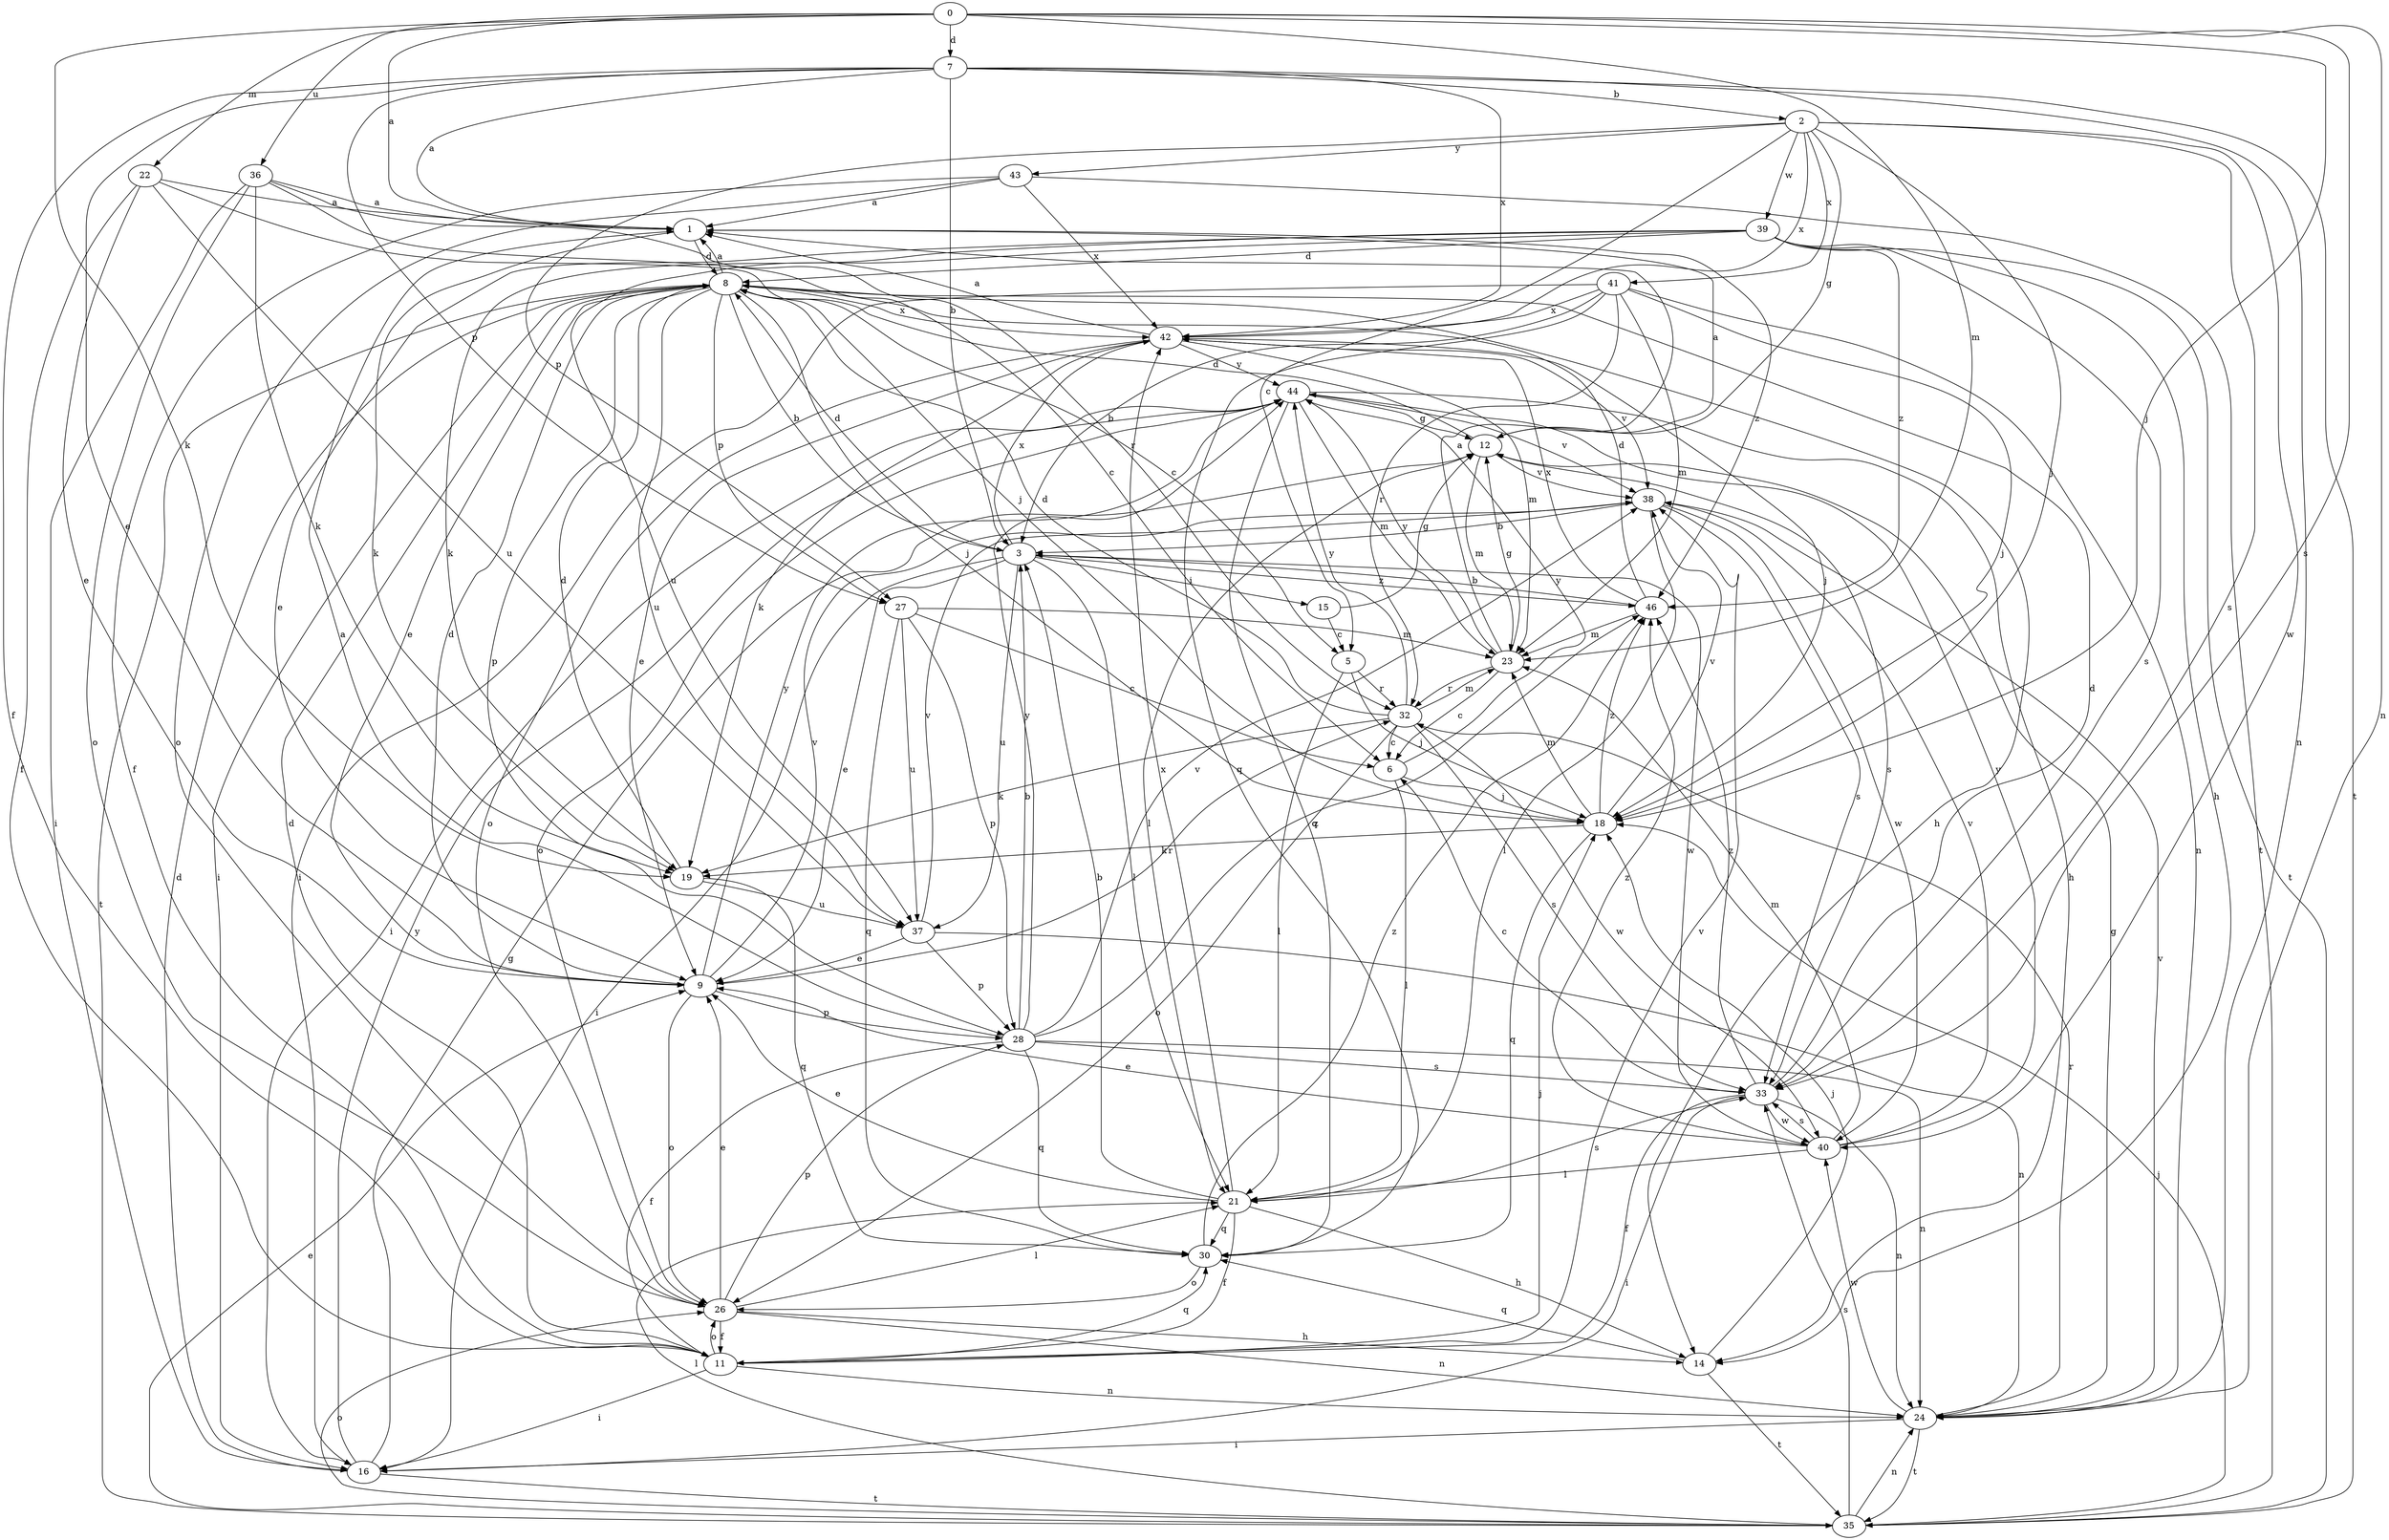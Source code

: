 strict digraph  {
0;
1;
2;
3;
5;
6;
7;
8;
9;
11;
12;
14;
15;
16;
18;
19;
21;
22;
23;
24;
26;
27;
28;
30;
32;
33;
35;
36;
37;
38;
39;
40;
41;
42;
43;
44;
46;
0 -> 1  [label=a];
0 -> 7  [label=d];
0 -> 18  [label=j];
0 -> 19  [label=k];
0 -> 22  [label=m];
0 -> 23  [label=m];
0 -> 24  [label=n];
0 -> 33  [label=s];
0 -> 36  [label=u];
1 -> 8  [label=d];
1 -> 19  [label=k];
1 -> 46  [label=z];
2 -> 5  [label=c];
2 -> 12  [label=g];
2 -> 18  [label=j];
2 -> 27  [label=p];
2 -> 33  [label=s];
2 -> 39  [label=w];
2 -> 40  [label=w];
2 -> 41  [label=x];
2 -> 42  [label=x];
2 -> 43  [label=y];
3 -> 8  [label=d];
3 -> 9  [label=e];
3 -> 15  [label=i];
3 -> 16  [label=i];
3 -> 21  [label=l];
3 -> 37  [label=u];
3 -> 40  [label=w];
3 -> 42  [label=x];
3 -> 46  [label=z];
5 -> 18  [label=j];
5 -> 21  [label=l];
5 -> 32  [label=r];
6 -> 18  [label=j];
6 -> 21  [label=l];
6 -> 44  [label=y];
7 -> 1  [label=a];
7 -> 2  [label=b];
7 -> 3  [label=b];
7 -> 9  [label=e];
7 -> 11  [label=f];
7 -> 24  [label=n];
7 -> 27  [label=p];
7 -> 35  [label=t];
7 -> 42  [label=x];
8 -> 1  [label=a];
8 -> 3  [label=b];
8 -> 5  [label=c];
8 -> 9  [label=e];
8 -> 14  [label=h];
8 -> 16  [label=i];
8 -> 18  [label=j];
8 -> 27  [label=p];
8 -> 28  [label=p];
8 -> 35  [label=t];
8 -> 37  [label=u];
8 -> 42  [label=x];
9 -> 8  [label=d];
9 -> 26  [label=o];
9 -> 28  [label=p];
9 -> 32  [label=r];
9 -> 38  [label=v];
9 -> 44  [label=y];
11 -> 8  [label=d];
11 -> 16  [label=i];
11 -> 18  [label=j];
11 -> 24  [label=n];
11 -> 26  [label=o];
11 -> 30  [label=q];
11 -> 38  [label=v];
12 -> 1  [label=a];
12 -> 8  [label=d];
12 -> 21  [label=l];
12 -> 23  [label=m];
12 -> 33  [label=s];
12 -> 38  [label=v];
14 -> 18  [label=j];
14 -> 30  [label=q];
14 -> 35  [label=t];
15 -> 5  [label=c];
15 -> 12  [label=g];
16 -> 8  [label=d];
16 -> 12  [label=g];
16 -> 35  [label=t];
16 -> 44  [label=y];
18 -> 19  [label=k];
18 -> 23  [label=m];
18 -> 30  [label=q];
18 -> 38  [label=v];
18 -> 46  [label=z];
19 -> 8  [label=d];
19 -> 30  [label=q];
19 -> 37  [label=u];
21 -> 3  [label=b];
21 -> 9  [label=e];
21 -> 11  [label=f];
21 -> 14  [label=h];
21 -> 30  [label=q];
21 -> 33  [label=s];
21 -> 42  [label=x];
22 -> 1  [label=a];
22 -> 9  [label=e];
22 -> 11  [label=f];
22 -> 18  [label=j];
22 -> 37  [label=u];
23 -> 1  [label=a];
23 -> 6  [label=c];
23 -> 12  [label=g];
23 -> 32  [label=r];
23 -> 44  [label=y];
24 -> 12  [label=g];
24 -> 16  [label=i];
24 -> 32  [label=r];
24 -> 35  [label=t];
24 -> 38  [label=v];
24 -> 40  [label=w];
26 -> 9  [label=e];
26 -> 11  [label=f];
26 -> 14  [label=h];
26 -> 21  [label=l];
26 -> 24  [label=n];
26 -> 28  [label=p];
27 -> 6  [label=c];
27 -> 23  [label=m];
27 -> 28  [label=p];
27 -> 30  [label=q];
27 -> 37  [label=u];
28 -> 1  [label=a];
28 -> 3  [label=b];
28 -> 11  [label=f];
28 -> 24  [label=n];
28 -> 30  [label=q];
28 -> 33  [label=s];
28 -> 38  [label=v];
28 -> 44  [label=y];
28 -> 46  [label=z];
30 -> 26  [label=o];
30 -> 46  [label=z];
32 -> 6  [label=c];
32 -> 8  [label=d];
32 -> 19  [label=k];
32 -> 23  [label=m];
32 -> 26  [label=o];
32 -> 33  [label=s];
32 -> 40  [label=w];
32 -> 44  [label=y];
33 -> 6  [label=c];
33 -> 8  [label=d];
33 -> 11  [label=f];
33 -> 16  [label=i];
33 -> 24  [label=n];
33 -> 40  [label=w];
33 -> 46  [label=z];
35 -> 9  [label=e];
35 -> 18  [label=j];
35 -> 21  [label=l];
35 -> 24  [label=n];
35 -> 26  [label=o];
35 -> 33  [label=s];
36 -> 1  [label=a];
36 -> 6  [label=c];
36 -> 16  [label=i];
36 -> 19  [label=k];
36 -> 26  [label=o];
36 -> 32  [label=r];
37 -> 9  [label=e];
37 -> 24  [label=n];
37 -> 28  [label=p];
37 -> 38  [label=v];
38 -> 3  [label=b];
38 -> 21  [label=l];
38 -> 33  [label=s];
38 -> 40  [label=w];
39 -> 8  [label=d];
39 -> 9  [label=e];
39 -> 14  [label=h];
39 -> 19  [label=k];
39 -> 33  [label=s];
39 -> 35  [label=t];
39 -> 37  [label=u];
39 -> 46  [label=z];
40 -> 9  [label=e];
40 -> 21  [label=l];
40 -> 23  [label=m];
40 -> 33  [label=s];
40 -> 38  [label=v];
40 -> 44  [label=y];
40 -> 46  [label=z];
41 -> 3  [label=b];
41 -> 16  [label=i];
41 -> 18  [label=j];
41 -> 23  [label=m];
41 -> 24  [label=n];
41 -> 30  [label=q];
41 -> 32  [label=r];
41 -> 42  [label=x];
42 -> 1  [label=a];
42 -> 9  [label=e];
42 -> 18  [label=j];
42 -> 19  [label=k];
42 -> 23  [label=m];
42 -> 26  [label=o];
42 -> 38  [label=v];
42 -> 44  [label=y];
43 -> 1  [label=a];
43 -> 11  [label=f];
43 -> 26  [label=o];
43 -> 35  [label=t];
43 -> 42  [label=x];
44 -> 12  [label=g];
44 -> 14  [label=h];
44 -> 16  [label=i];
44 -> 23  [label=m];
44 -> 26  [label=o];
44 -> 30  [label=q];
44 -> 38  [label=v];
46 -> 3  [label=b];
46 -> 8  [label=d];
46 -> 23  [label=m];
46 -> 42  [label=x];
}
